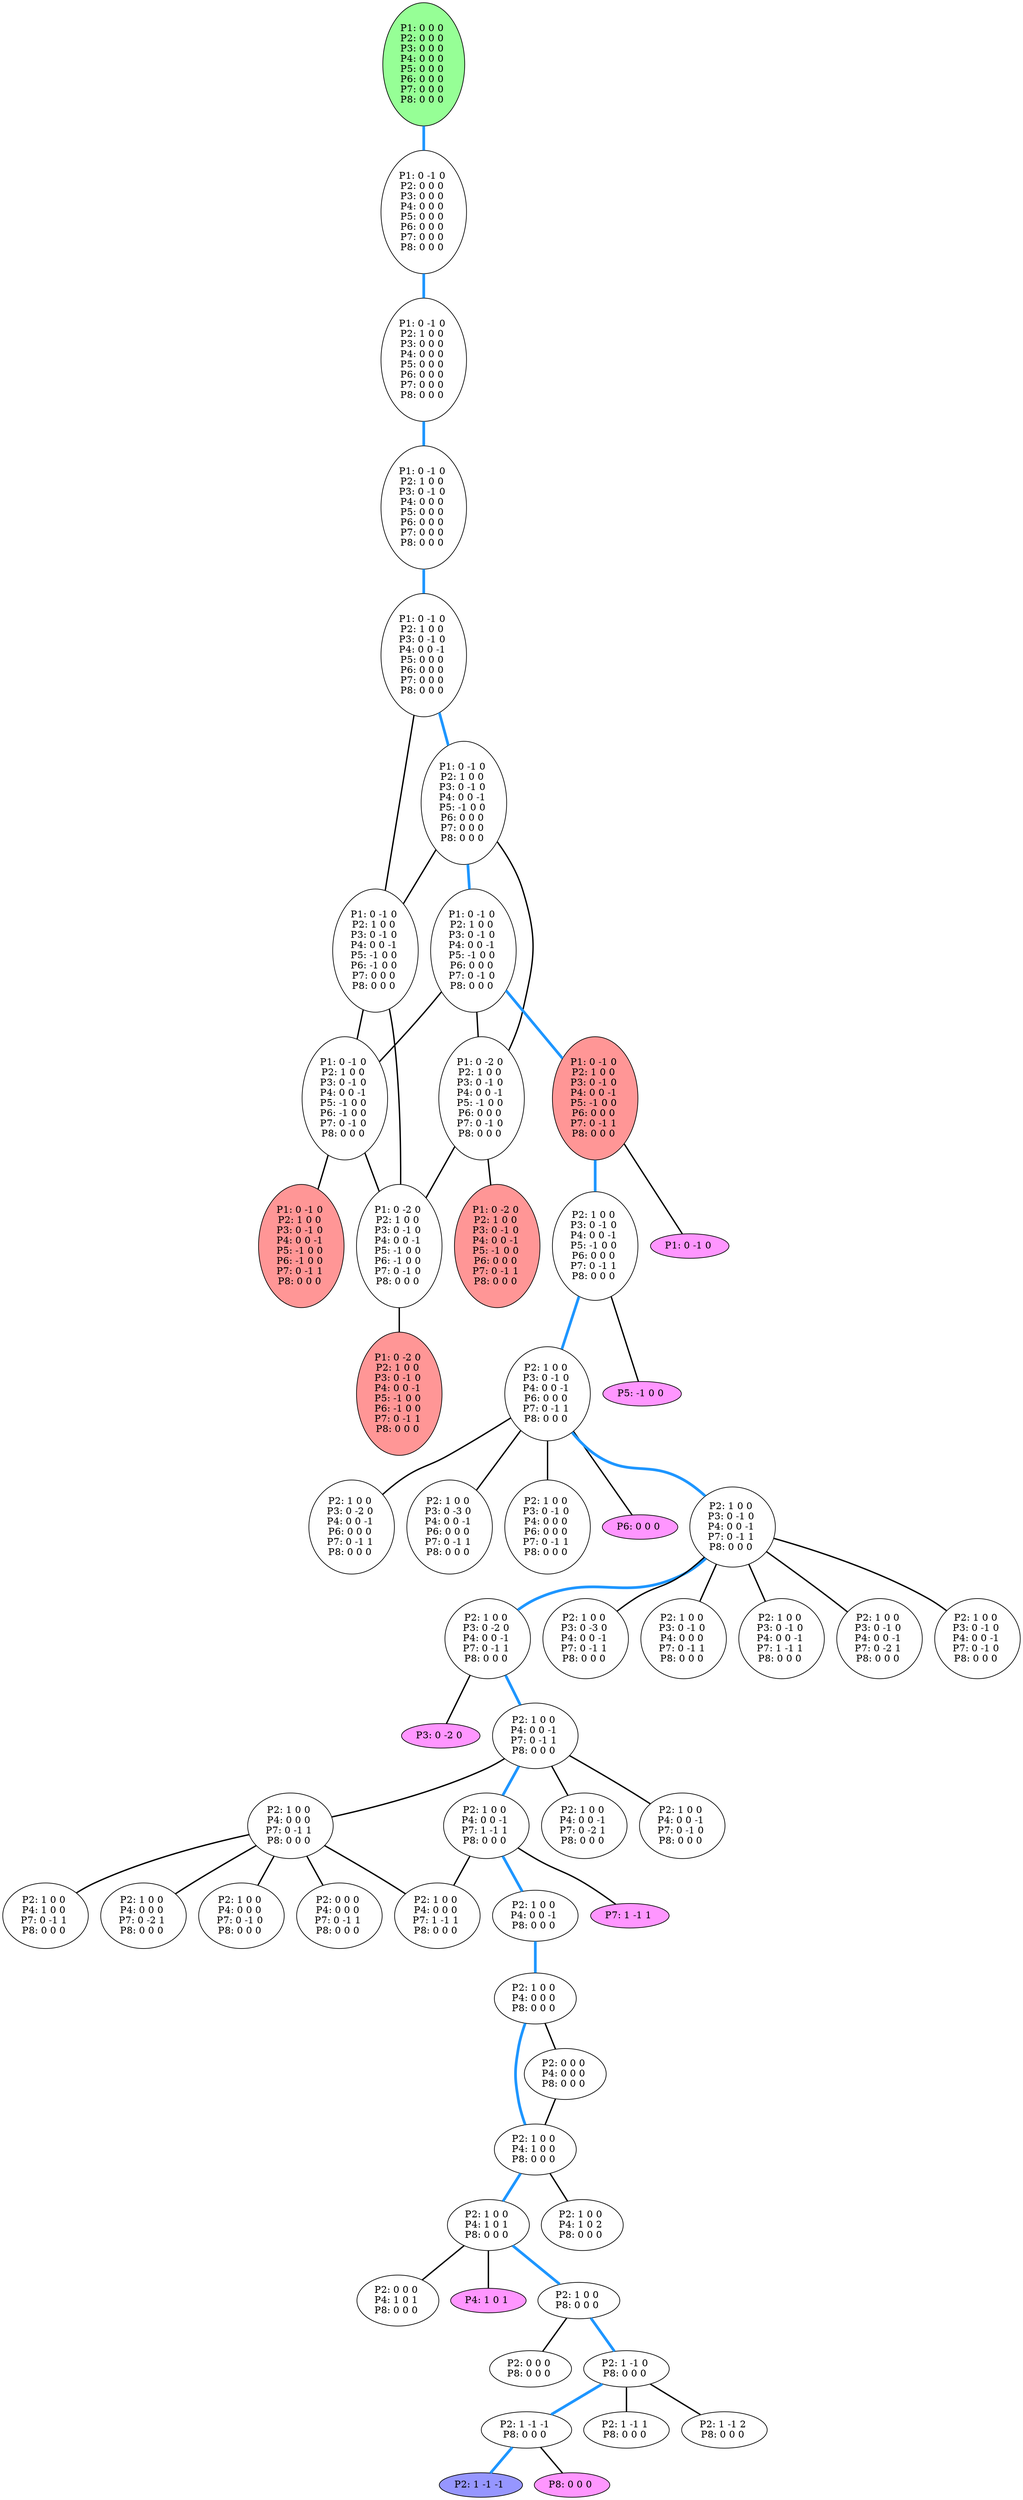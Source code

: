 graph G {
color = "black"
0 [label = "P1: 0 0 0 
P2: 0 0 0 
P3: 0 0 0 
P4: 0 0 0 
P5: 0 0 0 
P6: 0 0 0 
P7: 0 0 0 
P8: 0 0 0 
",  style="filled", fillcolor = "#96FF96"];
1 [label = "P1: 0 -1 0 
P2: 0 0 0 
P3: 0 0 0 
P4: 0 0 0 
P5: 0 0 0 
P6: 0 0 0 
P7: 0 0 0 
P8: 0 0 0 
"];
2 [label = "P1: 0 -1 0 
P2: 1 0 0 
P3: 0 0 0 
P4: 0 0 0 
P5: 0 0 0 
P6: 0 0 0 
P7: 0 0 0 
P8: 0 0 0 
"];
3 [label = "P1: 0 -1 0 
P2: 1 0 0 
P3: 0 -1 0 
P4: 0 0 0 
P5: 0 0 0 
P6: 0 0 0 
P7: 0 0 0 
P8: 0 0 0 
"];
4 [label = "P1: 0 -1 0 
P2: 1 0 0 
P3: 0 -1 0 
P4: 0 0 -1 
P5: 0 0 0 
P6: 0 0 0 
P7: 0 0 0 
P8: 0 0 0 
"];
5 [label = "P1: 0 -1 0 
P2: 1 0 0 
P3: 0 -1 0 
P4: 0 0 -1 
P5: -1 0 0 
P6: 0 0 0 
P7: 0 0 0 
P8: 0 0 0 
"];
6 [label = "P1: 0 -1 0 
P2: 1 0 0 
P3: 0 -1 0 
P4: 0 0 -1 
P5: -1 0 0 
P6: -1 0 0 
P7: 0 0 0 
P8: 0 0 0 
"];
7 [label = "P1: 0 -1 0 
P2: 1 0 0 
P3: 0 -1 0 
P4: 0 0 -1 
P5: -1 0 0 
P6: 0 0 0 
P7: 0 -1 0 
P8: 0 0 0 
"];
8 [label = "P1: 0 -2 0 
P2: 1 0 0 
P3: 0 -1 0 
P4: 0 0 -1 
P5: -1 0 0 
P6: 0 0 0 
P7: 0 -1 0 
P8: 0 0 0 
"];
9 [label = "P1: 0 -1 0 
P2: 1 0 0 
P3: 0 -1 0 
P4: 0 0 -1 
P5: -1 0 0 
P6: -1 0 0 
P7: 0 -1 0 
P8: 0 0 0 
"];
10 [label = "P1: 0 -2 0 
P2: 1 0 0 
P3: 0 -1 0 
P4: 0 0 -1 
P5: -1 0 0 
P6: -1 0 0 
P7: 0 -1 0 
P8: 0 0 0 
"];
11 [label = "P1: 0 -1 0 
P2: 1 0 0 
P3: 0 -1 0 
P4: 0 0 -1 
P5: -1 0 0 
P6: 0 0 0 
P7: 0 -1 1 
P8: 0 0 0 
",  style="filled", fillcolor = "#FF9696"];
12 [label = "P1: 0 -2 0 
P2: 1 0 0 
P3: 0 -1 0 
P4: 0 0 -1 
P5: -1 0 0 
P6: 0 0 0 
P7: 0 -1 1 
P8: 0 0 0 
",  style="filled", fillcolor = "#FF9696"];
13 [label = "P1: 0 -1 0 
P2: 1 0 0 
P3: 0 -1 0 
P4: 0 0 -1 
P5: -1 0 0 
P6: -1 0 0 
P7: 0 -1 1 
P8: 0 0 0 
",  style="filled", fillcolor = "#FF9696"];
14 [label = "P1: 0 -2 0 
P2: 1 0 0 
P3: 0 -1 0 
P4: 0 0 -1 
P5: -1 0 0 
P6: -1 0 0 
P7: 0 -1 1 
P8: 0 0 0 
",  style="filled", fillcolor = "#FF9696"];
15 [label = "P1: 0 -1 0 
",  style="filled", fillcolor = "#FF96FF"];
16 [label = "P2: 1 0 0 
P3: 0 -1 0 
P4: 0 0 -1 
P5: -1 0 0 
P6: 0 0 0 
P7: 0 -1 1 
P8: 0 0 0 
"];
17 [label = "P5: -1 0 0 
",  style="filled", fillcolor = "#FF96FF"];
18 [label = "P2: 1 0 0 
P3: 0 -1 0 
P4: 0 0 -1 
P6: 0 0 0 
P7: 0 -1 1 
P8: 0 0 0 
"];
19 [label = "P2: 1 0 0 
P3: 0 -2 0 
P4: 0 0 -1 
P6: 0 0 0 
P7: 0 -1 1 
P8: 0 0 0 
"];
20 [label = "P2: 1 0 0 
P3: 0 -3 0 
P4: 0 0 -1 
P6: 0 0 0 
P7: 0 -1 1 
P8: 0 0 0 
"];
21 [label = "P2: 1 0 0 
P3: 0 -1 0 
P4: 0 0 0 
P6: 0 0 0 
P7: 0 -1 1 
P8: 0 0 0 
"];
22 [label = "P6: 0 0 0 
",  style="filled", fillcolor = "#FF96FF"];
23 [label = "P2: 1 0 0 
P3: 0 -1 0 
P4: 0 0 -1 
P7: 0 -1 1 
P8: 0 0 0 
"];
24 [label = "P2: 1 0 0 
P3: 0 -2 0 
P4: 0 0 -1 
P7: 0 -1 1 
P8: 0 0 0 
"];
25 [label = "P2: 1 0 0 
P3: 0 -3 0 
P4: 0 0 -1 
P7: 0 -1 1 
P8: 0 0 0 
"];
26 [label = "P2: 1 0 0 
P3: 0 -1 0 
P4: 0 0 0 
P7: 0 -1 1 
P8: 0 0 0 
"];
27 [label = "P2: 1 0 0 
P3: 0 -1 0 
P4: 0 0 -1 
P7: 1 -1 1 
P8: 0 0 0 
"];
28 [label = "P2: 1 0 0 
P3: 0 -1 0 
P4: 0 0 -1 
P7: 0 -2 1 
P8: 0 0 0 
"];
29 [label = "P2: 1 0 0 
P3: 0 -1 0 
P4: 0 0 -1 
P7: 0 -1 0 
P8: 0 0 0 
"];
30 [label = "P3: 0 -2 0 
",  style="filled", fillcolor = "#FF96FF"];
31 [label = "P2: 1 0 0 
P4: 0 0 -1 
P7: 0 -1 1 
P8: 0 0 0 
"];
32 [label = "P2: 1 0 0 
P4: 0 0 0 
P7: 0 -1 1 
P8: 0 0 0 
"];
33 [label = "P2: 1 0 0 
P4: 0 0 -1 
P7: 1 -1 1 
P8: 0 0 0 
"];
34 [label = "P2: 1 0 0 
P4: 0 0 -1 
P7: 0 -2 1 
P8: 0 0 0 
"];
35 [label = "P2: 1 0 0 
P4: 0 0 -1 
P7: 0 -1 0 
P8: 0 0 0 
"];
36 [label = "P2: 0 0 0 
P4: 0 0 0 
P7: 0 -1 1 
P8: 0 0 0 
"];
37 [label = "P2: 1 0 0 
P4: 1 0 0 
P7: 0 -1 1 
P8: 0 0 0 
"];
38 [label = "P2: 1 0 0 
P4: 0 0 0 
P7: 1 -1 1 
P8: 0 0 0 
"];
39 [label = "P2: 1 0 0 
P4: 0 0 0 
P7: 0 -2 1 
P8: 0 0 0 
"];
40 [label = "P2: 1 0 0 
P4: 0 0 0 
P7: 0 -1 0 
P8: 0 0 0 
"];
41 [label = "P7: 1 -1 1 
",  style="filled", fillcolor = "#FF96FF"];
42 [label = "P2: 1 0 0 
P4: 0 0 -1 
P8: 0 0 0 
"];
43 [label = "P2: 1 0 0 
P4: 0 0 0 
P8: 0 0 0 
"];
44 [label = "P2: 0 0 0 
P4: 0 0 0 
P8: 0 0 0 
"];
45 [label = "P2: 1 0 0 
P4: 1 0 0 
P8: 0 0 0 
"];
46 [label = "P2: 1 0 0 
P4: 1 0 1 
P8: 0 0 0 
"];
47 [label = "P2: 1 0 0 
P4: 1 0 2 
P8: 0 0 0 
"];
48 [label = "P2: 0 0 0 
P4: 1 0 1 
P8: 0 0 0 
"];
49 [label = "P4: 1 0 1 
",  style="filled", fillcolor = "#FF96FF"];
50 [label = "P2: 1 0 0 
P8: 0 0 0 
"];
51 [label = "P2: 0 0 0 
P8: 0 0 0 
"];
52 [label = "P2: 1 -1 0 
P8: 0 0 0 
"];
53 [label = "P2: 1 -1 -1 
P8: 0 0 0 
"];
54 [label = "P2: 1 -1 1 
P8: 0 0 0 
"];
55 [label = "P2: 1 -1 2 
P8: 0 0 0 
"];
56 [label = "P2: 1 -1 -1 
", style="filled", fillcolor = "#9696FF"];
57 [label = "P8: 0 0 0 
",  style="filled", fillcolor = "#FF96FF"];
edge [style=bold];
0 -- 1 [color="#1E96FF", penwidth=4.0];

1 -- 2 [color="#1E96FF", penwidth=4.0];

2 -- 3 [color="#1E96FF", penwidth=4.0];

3 -- 4 [color="#1E96FF", penwidth=4.0];

4 -- 5 [color="#1E96FF", penwidth=4.0];
4 -- 6 [color=black];

5 -- 6 [color=black];
5 -- 7 [color="#1E96FF", penwidth=4.0];
5 -- 8 [color=black];

6 -- 9 [color=black];
6 -- 10 [color=black];

7 -- 8 [color=black];
7 -- 9 [color=black];
7 -- 11 [color="#1E96FF", penwidth=4.0];

8 -- 10 [color=black];
8 -- 12 [color=black];

9 -- 10 [color=black];
9 -- 13 [color=black];

10 -- 14 [color=black];

11 -- 16 [color="#1E96FF", penwidth=4.0];
11 -- 15 [color=black];




16 -- 18 [color="#1E96FF", penwidth=4.0];
16 -- 17 [color=black];

18 -- 19 [color=black];
18 -- 20 [color=black];
18 -- 21 [color=black];
18 -- 23 [color="#1E96FF", penwidth=4.0];
18 -- 22 [color=black];




23 -- 24 [color="#1E96FF", penwidth=4.0];
23 -- 25 [color=black];
23 -- 26 [color=black];
23 -- 27 [color=black];
23 -- 28 [color=black];
23 -- 29 [color=black];

24 -- 31 [color="#1E96FF", penwidth=4.0];
24 -- 30 [color=black];






31 -- 32 [color=black];
31 -- 33 [color="#1E96FF", penwidth=4.0];
31 -- 34 [color=black];
31 -- 35 [color=black];

32 -- 36 [color=black];
32 -- 37 [color=black];
32 -- 38 [color=black];
32 -- 39 [color=black];
32 -- 40 [color=black];

33 -- 38 [color=black];
33 -- 42 [color="#1E96FF", penwidth=4.0];
33 -- 41 [color=black];








42 -- 43 [color="#1E96FF", penwidth=4.0];

43 -- 44 [color=black];
43 -- 45 [color="#1E96FF", penwidth=4.0];

44 -- 45 [color=black];

45 -- 46 [color="#1E96FF", penwidth=4.0];
45 -- 47 [color=black];

46 -- 48 [color=black];
46 -- 50 [color="#1E96FF", penwidth=4.0];
46 -- 49 [color=black];



50 -- 51 [color=black];
50 -- 52 [color="#1E96FF", penwidth=4.0];


52 -- 53 [color="#1E96FF", penwidth=4.0];
52 -- 54 [color=black];
52 -- 55 [color=black];

53 -- 57 [color=black];
53 -- 56 [color="#1E96FF", penwidth=4.0];



}
